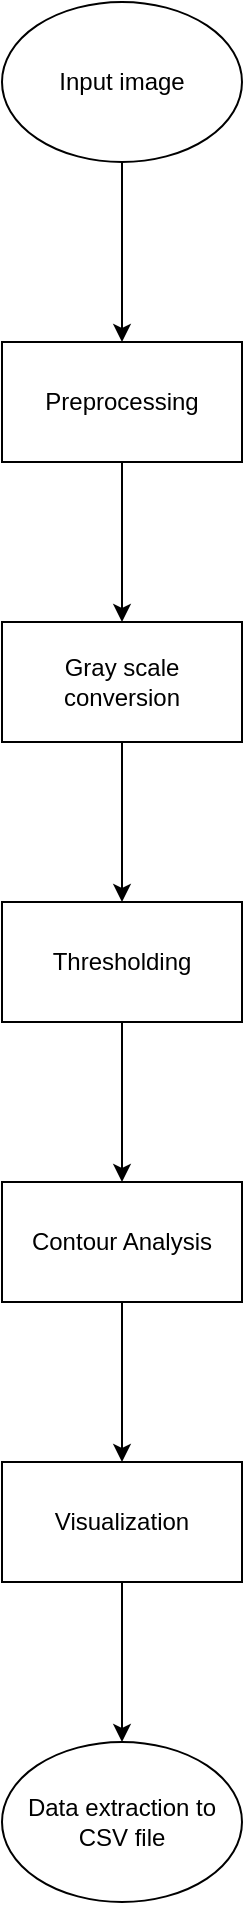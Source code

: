 <mxfile version="21.6.8" type="device" pages="2">
  <diagram name="Page-1" id="-nHNQrYT-aP0kIlMWD5m">
    <mxGraphModel dx="1750" dy="1000" grid="1" gridSize="10" guides="1" tooltips="1" connect="1" arrows="1" fold="1" page="1" pageScale="1" pageWidth="850" pageHeight="1100" math="0" shadow="0">
      <root>
        <mxCell id="0" />
        <mxCell id="1" parent="0" />
        <mxCell id="yeWmH9lRDq3JkzNZSyHg-3" value="" style="edgeStyle=orthogonalEdgeStyle;rounded=0;orthogonalLoop=1;jettySize=auto;html=1;" edge="1" parent="1" source="yeWmH9lRDq3JkzNZSyHg-1" target="yeWmH9lRDq3JkzNZSyHg-2">
          <mxGeometry relative="1" as="geometry" />
        </mxCell>
        <mxCell id="yeWmH9lRDq3JkzNZSyHg-1" value="Input image" style="ellipse;whiteSpace=wrap;html=1;" vertex="1" parent="1">
          <mxGeometry x="350" y="40" width="120" height="80" as="geometry" />
        </mxCell>
        <mxCell id="yeWmH9lRDq3JkzNZSyHg-5" value="" style="edgeStyle=orthogonalEdgeStyle;rounded=0;orthogonalLoop=1;jettySize=auto;html=1;" edge="1" parent="1" source="yeWmH9lRDq3JkzNZSyHg-2" target="yeWmH9lRDq3JkzNZSyHg-4">
          <mxGeometry relative="1" as="geometry" />
        </mxCell>
        <mxCell id="yeWmH9lRDq3JkzNZSyHg-2" value="Preprocessing" style="whiteSpace=wrap;html=1;" vertex="1" parent="1">
          <mxGeometry x="350" y="210" width="120" height="60" as="geometry" />
        </mxCell>
        <mxCell id="yeWmH9lRDq3JkzNZSyHg-7" value="" style="edgeStyle=orthogonalEdgeStyle;rounded=0;orthogonalLoop=1;jettySize=auto;html=1;" edge="1" parent="1" source="yeWmH9lRDq3JkzNZSyHg-4" target="yeWmH9lRDq3JkzNZSyHg-6">
          <mxGeometry relative="1" as="geometry" />
        </mxCell>
        <mxCell id="yeWmH9lRDq3JkzNZSyHg-4" value="Gray scale conversion" style="whiteSpace=wrap;html=1;" vertex="1" parent="1">
          <mxGeometry x="350" y="350" width="120" height="60" as="geometry" />
        </mxCell>
        <mxCell id="yeWmH9lRDq3JkzNZSyHg-9" value="" style="edgeStyle=orthogonalEdgeStyle;rounded=0;orthogonalLoop=1;jettySize=auto;html=1;" edge="1" parent="1" source="yeWmH9lRDq3JkzNZSyHg-6" target="yeWmH9lRDq3JkzNZSyHg-8">
          <mxGeometry relative="1" as="geometry" />
        </mxCell>
        <mxCell id="yeWmH9lRDq3JkzNZSyHg-6" value="Thresholding" style="whiteSpace=wrap;html=1;" vertex="1" parent="1">
          <mxGeometry x="350" y="490" width="120" height="60" as="geometry" />
        </mxCell>
        <mxCell id="yeWmH9lRDq3JkzNZSyHg-11" value="" style="edgeStyle=orthogonalEdgeStyle;rounded=0;orthogonalLoop=1;jettySize=auto;html=1;" edge="1" parent="1" source="yeWmH9lRDq3JkzNZSyHg-8" target="yeWmH9lRDq3JkzNZSyHg-10">
          <mxGeometry relative="1" as="geometry" />
        </mxCell>
        <mxCell id="yeWmH9lRDq3JkzNZSyHg-8" value="Contour Analysis" style="whiteSpace=wrap;html=1;" vertex="1" parent="1">
          <mxGeometry x="350" y="630" width="120" height="60" as="geometry" />
        </mxCell>
        <mxCell id="yeWmH9lRDq3JkzNZSyHg-23" value="" style="edgeStyle=orthogonalEdgeStyle;rounded=0;orthogonalLoop=1;jettySize=auto;html=1;" edge="1" parent="1" source="yeWmH9lRDq3JkzNZSyHg-10">
          <mxGeometry relative="1" as="geometry">
            <mxPoint x="410" y="910" as="targetPoint" />
          </mxGeometry>
        </mxCell>
        <mxCell id="yeWmH9lRDq3JkzNZSyHg-10" value="Visualization" style="whiteSpace=wrap;html=1;" vertex="1" parent="1">
          <mxGeometry x="350" y="770" width="120" height="60" as="geometry" />
        </mxCell>
        <mxCell id="yeWmH9lRDq3JkzNZSyHg-21" value="Data extraction to CSV file" style="ellipse;whiteSpace=wrap;html=1;" vertex="1" parent="1">
          <mxGeometry x="350" y="910" width="120" height="80" as="geometry" />
        </mxCell>
      </root>
    </mxGraphModel>
  </diagram>
  <diagram id="GKIe1xwBI8BaZSLkVL6m" name="Page-2">
    <mxGraphModel dx="1050" dy="600" grid="1" gridSize="10" guides="1" tooltips="1" connect="1" arrows="1" fold="1" page="1" pageScale="1" pageWidth="850" pageHeight="1100" math="0" shadow="0">
      <root>
        <mxCell id="0" />
        <mxCell id="1" parent="0" />
        <mxCell id="WagKq8jsJQvOB2b5DHEZ-5" value="" style="edgeStyle=orthogonalEdgeStyle;rounded=0;orthogonalLoop=1;jettySize=auto;html=1;" edge="1" parent="1" source="WagKq8jsJQvOB2b5DHEZ-1" target="WagKq8jsJQvOB2b5DHEZ-4">
          <mxGeometry relative="1" as="geometry" />
        </mxCell>
        <mxCell id="WagKq8jsJQvOB2b5DHEZ-1" value="Raw Data" style="rounded=0;whiteSpace=wrap;html=1;" vertex="1" parent="1">
          <mxGeometry x="40" y="240" width="80" height="40" as="geometry" />
        </mxCell>
        <mxCell id="WagKq8jsJQvOB2b5DHEZ-7" value="" style="edgeStyle=orthogonalEdgeStyle;rounded=0;orthogonalLoop=1;jettySize=auto;html=1;" edge="1" parent="1" source="WagKq8jsJQvOB2b5DHEZ-4" target="WagKq8jsJQvOB2b5DHEZ-6">
          <mxGeometry relative="1" as="geometry" />
        </mxCell>
        <mxCell id="WagKq8jsJQvOB2b5DHEZ-8" value="" style="edgeStyle=orthogonalEdgeStyle;rounded=0;orthogonalLoop=1;jettySize=auto;html=1;" edge="1" parent="1" source="WagKq8jsJQvOB2b5DHEZ-4" target="WagKq8jsJQvOB2b5DHEZ-6">
          <mxGeometry relative="1" as="geometry" />
        </mxCell>
        <mxCell id="WagKq8jsJQvOB2b5DHEZ-9" value="" style="edgeStyle=orthogonalEdgeStyle;rounded=0;orthogonalLoop=1;jettySize=auto;html=1;" edge="1" parent="1" source="WagKq8jsJQvOB2b5DHEZ-4" target="WagKq8jsJQvOB2b5DHEZ-6">
          <mxGeometry relative="1" as="geometry" />
        </mxCell>
        <mxCell id="WagKq8jsJQvOB2b5DHEZ-4" value="Scaled Data" style="whiteSpace=wrap;html=1;rounded=0;" vertex="1" parent="1">
          <mxGeometry x="160" y="240" width="80" height="40" as="geometry" />
        </mxCell>
        <mxCell id="WagKq8jsJQvOB2b5DHEZ-13" value="" style="edgeStyle=orthogonalEdgeStyle;rounded=0;orthogonalLoop=1;jettySize=auto;html=1;" edge="1" parent="1" source="WagKq8jsJQvOB2b5DHEZ-6" target="WagKq8jsJQvOB2b5DHEZ-12">
          <mxGeometry relative="1" as="geometry" />
        </mxCell>
        <mxCell id="WagKq8jsJQvOB2b5DHEZ-6" value="Training Set" style="whiteSpace=wrap;html=1;rounded=0;" vertex="1" parent="1">
          <mxGeometry x="320" y="200" width="80" height="40" as="geometry" />
        </mxCell>
        <mxCell id="WagKq8jsJQvOB2b5DHEZ-10" value="" style="endArrow=classic;html=1;rounded=0;" edge="1" parent="1">
          <mxGeometry width="50" height="50" relative="1" as="geometry">
            <mxPoint x="280" y="260" as="sourcePoint" />
            <mxPoint x="320" y="300" as="targetPoint" />
            <Array as="points">
              <mxPoint x="280" y="300" />
            </Array>
          </mxGeometry>
        </mxCell>
        <mxCell id="WagKq8jsJQvOB2b5DHEZ-11" value="Validation Set" style="rounded=0;whiteSpace=wrap;html=1;" vertex="1" parent="1">
          <mxGeometry x="320" y="280" width="80" height="40" as="geometry" />
        </mxCell>
        <mxCell id="WagKq8jsJQvOB2b5DHEZ-15" value="" style="edgeStyle=orthogonalEdgeStyle;rounded=0;orthogonalLoop=1;jettySize=auto;html=1;" edge="1" parent="1" source="WagKq8jsJQvOB2b5DHEZ-12" target="WagKq8jsJQvOB2b5DHEZ-14">
          <mxGeometry relative="1" as="geometry" />
        </mxCell>
        <mxCell id="WagKq8jsJQvOB2b5DHEZ-12" value="Build Model" style="ellipse;whiteSpace=wrap;html=1;rounded=0;" vertex="1" parent="1">
          <mxGeometry x="490" y="190" width="60" height="60" as="geometry" />
        </mxCell>
        <mxCell id="WagKq8jsJQvOB2b5DHEZ-14" value="Output Data" style="whiteSpace=wrap;html=1;rounded=0;" vertex="1" parent="1">
          <mxGeometry x="480" y="360" width="80" height="40" as="geometry" />
        </mxCell>
        <mxCell id="WagKq8jsJQvOB2b5DHEZ-16" value="Validate" style="rhombus;whiteSpace=wrap;html=1;" vertex="1" parent="1">
          <mxGeometry x="670" y="260" width="80" height="80" as="geometry" />
        </mxCell>
        <mxCell id="WagKq8jsJQvOB2b5DHEZ-17" value="" style="endArrow=classic;html=1;rounded=0;exitX=1;exitY=0.5;exitDx=0;exitDy=0;entryX=0;entryY=0.5;entryDx=0;entryDy=0;" edge="1" parent="1" source="WagKq8jsJQvOB2b5DHEZ-11" target="WagKq8jsJQvOB2b5DHEZ-16">
          <mxGeometry width="50" height="50" relative="1" as="geometry">
            <mxPoint x="400" y="340" as="sourcePoint" />
            <mxPoint x="450" y="290" as="targetPoint" />
          </mxGeometry>
        </mxCell>
        <mxCell id="WagKq8jsJQvOB2b5DHEZ-18" value="" style="endArrow=classic;html=1;rounded=0;exitX=0.973;exitY=0.64;exitDx=0;exitDy=0;exitPerimeter=0;entryX=0;entryY=0;entryDx=0;entryDy=0;" edge="1" parent="1" source="WagKq8jsJQvOB2b5DHEZ-12" target="WagKq8jsJQvOB2b5DHEZ-16">
          <mxGeometry width="50" height="50" relative="1" as="geometry">
            <mxPoint x="400" y="340" as="sourcePoint" />
            <mxPoint x="450" y="290" as="targetPoint" />
          </mxGeometry>
        </mxCell>
        <mxCell id="WagKq8jsJQvOB2b5DHEZ-19" value="" style="endArrow=classic;html=1;rounded=0;exitX=0.5;exitY=0;exitDx=0;exitDy=0;entryX=0.5;entryY=0;entryDx=0;entryDy=0;" edge="1" parent="1" source="WagKq8jsJQvOB2b5DHEZ-16" target="WagKq8jsJQvOB2b5DHEZ-12">
          <mxGeometry width="50" height="50" relative="1" as="geometry">
            <mxPoint x="400" y="340" as="sourcePoint" />
            <mxPoint x="450" y="290" as="targetPoint" />
            <Array as="points">
              <mxPoint x="710" y="120" />
              <mxPoint x="520" y="120" />
            </Array>
          </mxGeometry>
        </mxCell>
        <mxCell id="WagKq8jsJQvOB2b5DHEZ-20" value="Analyze and Tune" style="text;html=1;strokeColor=none;fillColor=none;align=center;verticalAlign=middle;whiteSpace=wrap;rounded=0;" vertex="1" parent="1">
          <mxGeometry x="640" y="130" width="60" height="30" as="geometry" />
        </mxCell>
        <mxCell id="WagKq8jsJQvOB2b5DHEZ-21" value="Apply Model" style="text;html=1;strokeColor=none;fillColor=none;align=center;verticalAlign=middle;whiteSpace=wrap;rounded=0;" vertex="1" parent="1">
          <mxGeometry x="450" y="310" width="60" height="30" as="geometry" />
        </mxCell>
      </root>
    </mxGraphModel>
  </diagram>
</mxfile>
